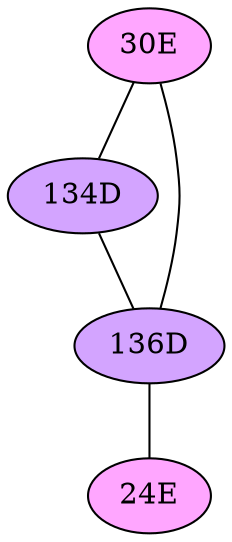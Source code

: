 // The Round Table
graph {
	"30E" [fillcolor="#FFA6FF" style=radial]
	"134D" [fillcolor="#D3A4FF" style=radial]
	"30E" -- "134D" [penwidth=1]
	"30E" [fillcolor="#FFA6FF" style=radial]
	"136D" [fillcolor="#D3A4FF" style=radial]
	"30E" -- "136D" [penwidth=1]
	"134D" [fillcolor="#D3A4FF" style=radial]
	"136D" [fillcolor="#D3A4FF" style=radial]
	"134D" -- "136D" [penwidth=1]
	"136D" [fillcolor="#D3A4FF" style=radial]
	"24E" [fillcolor="#FFA6FF" style=radial]
	"136D" -- "24E" [penwidth=1]
}
